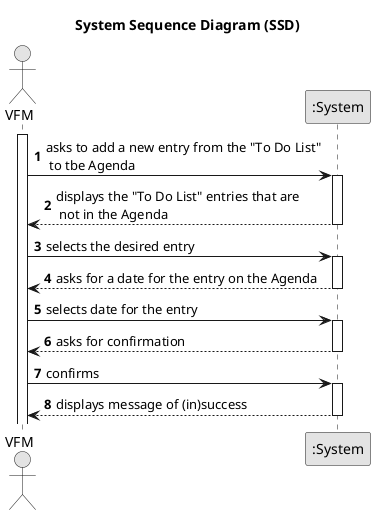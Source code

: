@startuml
skinparam monochrome true
skinparam packageStyle rectangle
skinparam shadowing false

title System Sequence Diagram (SSD)

autonumber

actor "VFM" as Employee
participant ":System" as System

activate Employee

    Employee -> System : asks to add a new entry from the "To Do List"\n to tbe Agenda
    activate System

        System --> Employee : displays the "To Do List" entries that are\n not in the Agenda
    deactivate System

    Employee -> System : selects the desired entry
        activate System

            System --> Employee : asks for a date for the entry on the Agenda
        deactivate System

        Employee -> System : selects date for the entry
            activate System

                System --> Employee : asks for confirmation
            deactivate System

            Employee -> System : confirms
                activate System

                    System --> Employee : displays message of (in)success
                deactivate System


@enduml